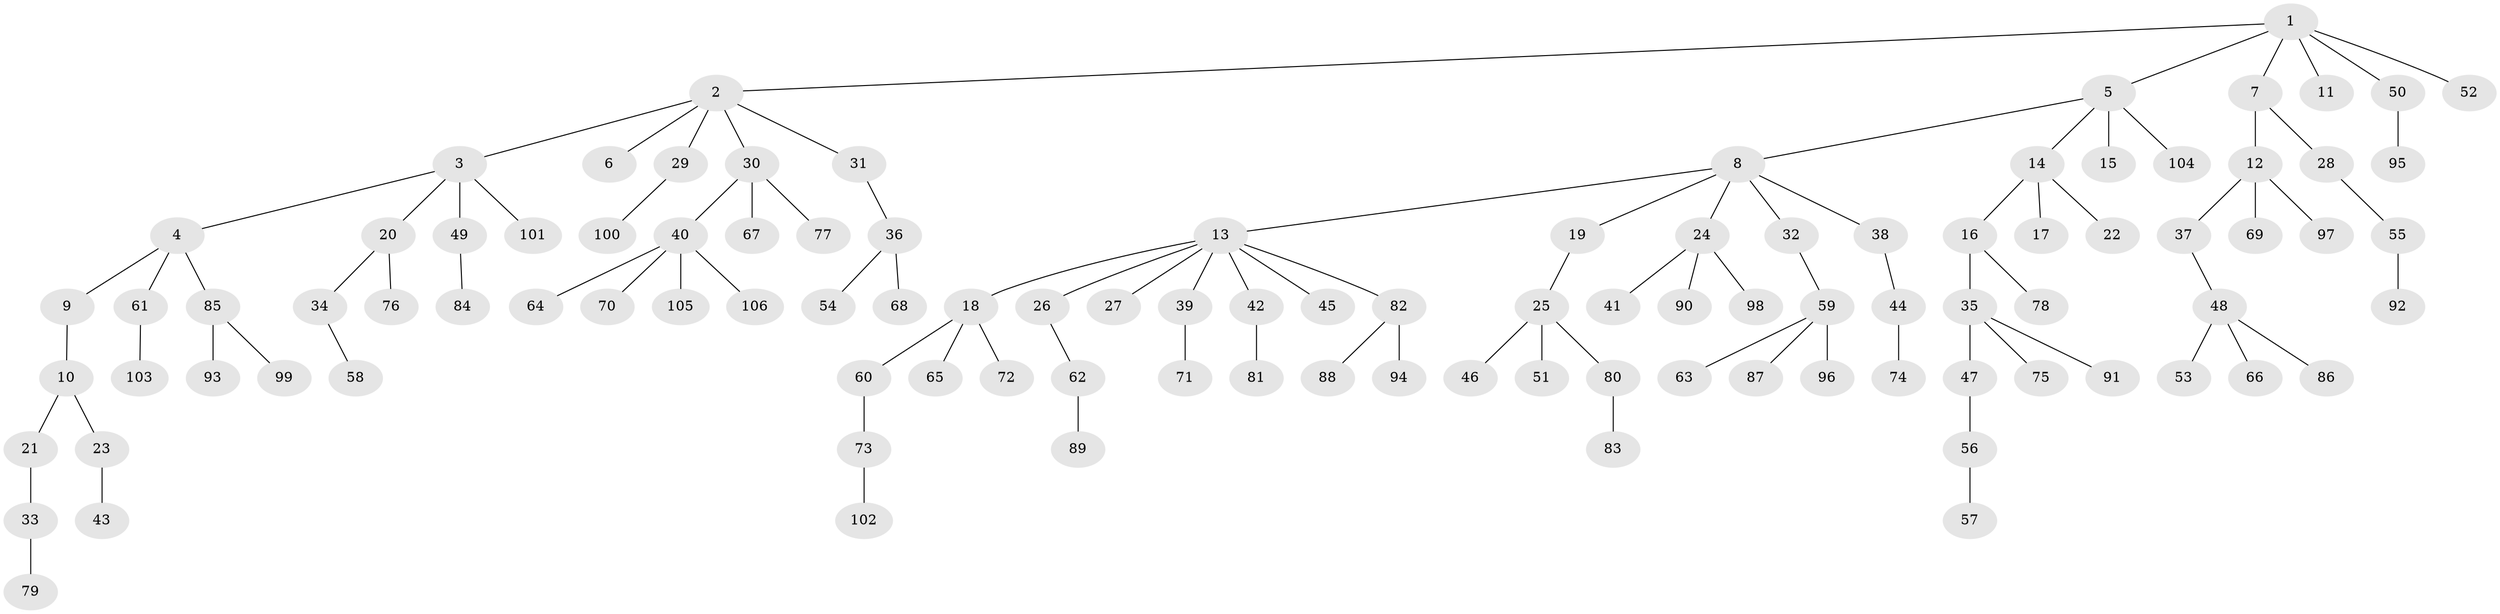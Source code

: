// coarse degree distribution, {2: 0.19047619047619047, 4: 0.06349206349206349, 1: 0.6984126984126984, 24: 0.015873015873015872, 10: 0.015873015873015872, 6: 0.015873015873015872}
// Generated by graph-tools (version 1.1) at 2025/56/03/04/25 21:56:41]
// undirected, 106 vertices, 105 edges
graph export_dot {
graph [start="1"]
  node [color=gray90,style=filled];
  1;
  2;
  3;
  4;
  5;
  6;
  7;
  8;
  9;
  10;
  11;
  12;
  13;
  14;
  15;
  16;
  17;
  18;
  19;
  20;
  21;
  22;
  23;
  24;
  25;
  26;
  27;
  28;
  29;
  30;
  31;
  32;
  33;
  34;
  35;
  36;
  37;
  38;
  39;
  40;
  41;
  42;
  43;
  44;
  45;
  46;
  47;
  48;
  49;
  50;
  51;
  52;
  53;
  54;
  55;
  56;
  57;
  58;
  59;
  60;
  61;
  62;
  63;
  64;
  65;
  66;
  67;
  68;
  69;
  70;
  71;
  72;
  73;
  74;
  75;
  76;
  77;
  78;
  79;
  80;
  81;
  82;
  83;
  84;
  85;
  86;
  87;
  88;
  89;
  90;
  91;
  92;
  93;
  94;
  95;
  96;
  97;
  98;
  99;
  100;
  101;
  102;
  103;
  104;
  105;
  106;
  1 -- 2;
  1 -- 5;
  1 -- 7;
  1 -- 11;
  1 -- 50;
  1 -- 52;
  2 -- 3;
  2 -- 6;
  2 -- 29;
  2 -- 30;
  2 -- 31;
  3 -- 4;
  3 -- 20;
  3 -- 49;
  3 -- 101;
  4 -- 9;
  4 -- 61;
  4 -- 85;
  5 -- 8;
  5 -- 14;
  5 -- 15;
  5 -- 104;
  7 -- 12;
  7 -- 28;
  8 -- 13;
  8 -- 19;
  8 -- 24;
  8 -- 32;
  8 -- 38;
  9 -- 10;
  10 -- 21;
  10 -- 23;
  12 -- 37;
  12 -- 69;
  12 -- 97;
  13 -- 18;
  13 -- 26;
  13 -- 27;
  13 -- 39;
  13 -- 42;
  13 -- 45;
  13 -- 82;
  14 -- 16;
  14 -- 17;
  14 -- 22;
  16 -- 35;
  16 -- 78;
  18 -- 60;
  18 -- 65;
  18 -- 72;
  19 -- 25;
  20 -- 34;
  20 -- 76;
  21 -- 33;
  23 -- 43;
  24 -- 41;
  24 -- 90;
  24 -- 98;
  25 -- 46;
  25 -- 51;
  25 -- 80;
  26 -- 62;
  28 -- 55;
  29 -- 100;
  30 -- 40;
  30 -- 67;
  30 -- 77;
  31 -- 36;
  32 -- 59;
  33 -- 79;
  34 -- 58;
  35 -- 47;
  35 -- 75;
  35 -- 91;
  36 -- 54;
  36 -- 68;
  37 -- 48;
  38 -- 44;
  39 -- 71;
  40 -- 64;
  40 -- 70;
  40 -- 105;
  40 -- 106;
  42 -- 81;
  44 -- 74;
  47 -- 56;
  48 -- 53;
  48 -- 66;
  48 -- 86;
  49 -- 84;
  50 -- 95;
  55 -- 92;
  56 -- 57;
  59 -- 63;
  59 -- 87;
  59 -- 96;
  60 -- 73;
  61 -- 103;
  62 -- 89;
  73 -- 102;
  80 -- 83;
  82 -- 88;
  82 -- 94;
  85 -- 93;
  85 -- 99;
}
